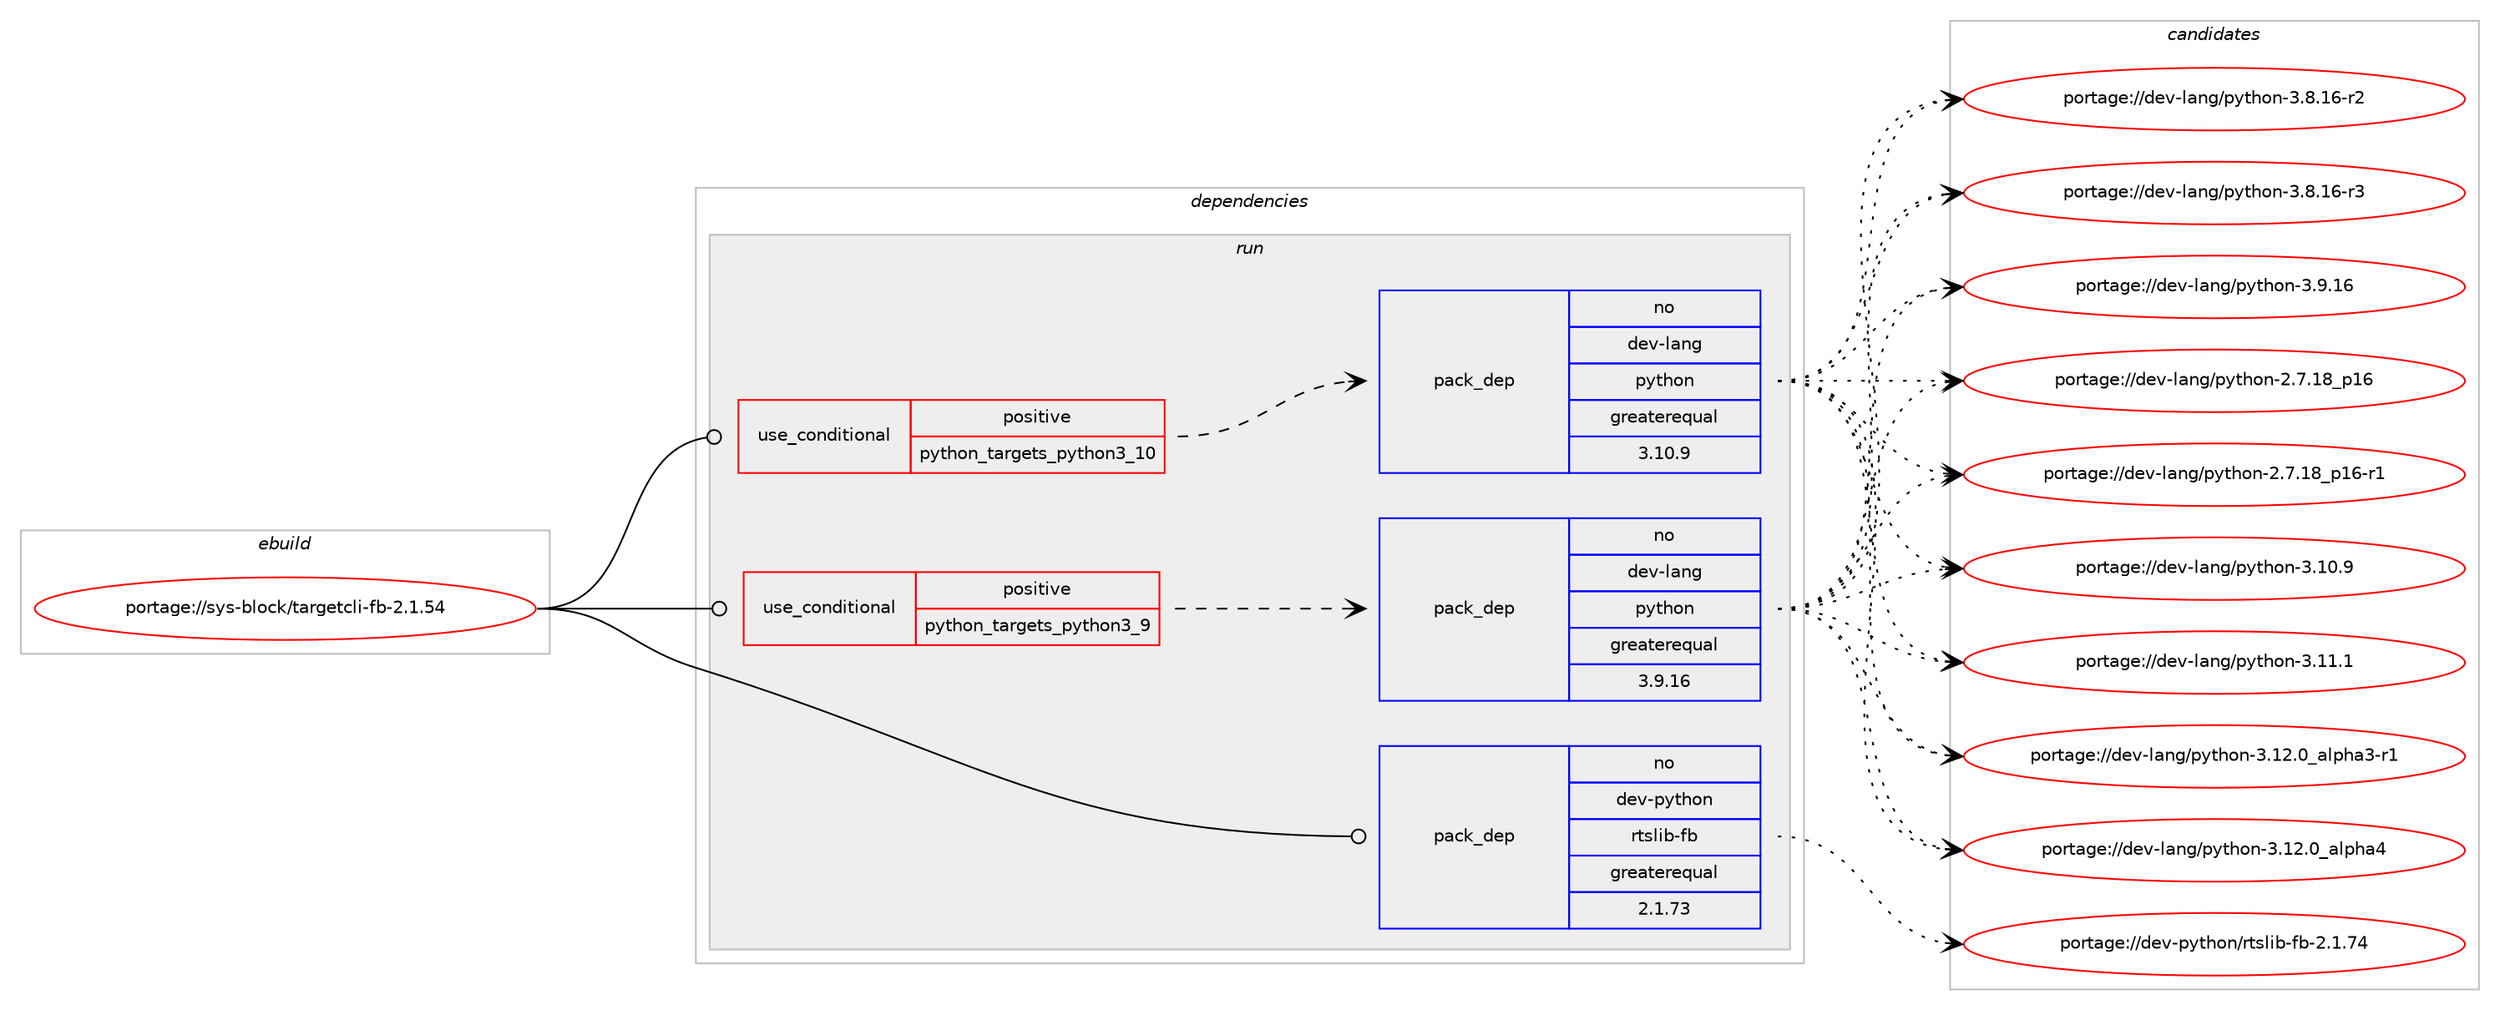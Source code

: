 digraph prolog {

# *************
# Graph options
# *************

newrank=true;
concentrate=true;
compound=true;
graph [rankdir=LR,fontname=Helvetica,fontsize=10,ranksep=1.5];#, ranksep=2.5, nodesep=0.2];
edge  [arrowhead=vee];
node  [fontname=Helvetica,fontsize=10];

# **********
# The ebuild
# **********

subgraph cluster_leftcol {
color=gray;
rank=same;
label=<<i>ebuild</i>>;
id [label="portage://sys-block/targetcli-fb-2.1.54", color=red, width=4, href="../sys-block/targetcli-fb-2.1.54.svg"];
}

# ****************
# The dependencies
# ****************

subgraph cluster_midcol {
color=gray;
label=<<i>dependencies</i>>;
subgraph cluster_compile {
fillcolor="#eeeeee";
style=filled;
label=<<i>compile</i>>;
}
subgraph cluster_compileandrun {
fillcolor="#eeeeee";
style=filled;
label=<<i>compile and run</i>>;
}
subgraph cluster_run {
fillcolor="#eeeeee";
style=filled;
label=<<i>run</i>>;
subgraph cond3819 {
dependency5803 [label=<<TABLE BORDER="0" CELLBORDER="1" CELLSPACING="0" CELLPADDING="4"><TR><TD ROWSPAN="3" CELLPADDING="10">use_conditional</TD></TR><TR><TD>positive</TD></TR><TR><TD>python_targets_python3_10</TD></TR></TABLE>>, shape=none, color=red];
subgraph pack1929 {
dependency5804 [label=<<TABLE BORDER="0" CELLBORDER="1" CELLSPACING="0" CELLPADDING="4" WIDTH="220"><TR><TD ROWSPAN="6" CELLPADDING="30">pack_dep</TD></TR><TR><TD WIDTH="110">no</TD></TR><TR><TD>dev-lang</TD></TR><TR><TD>python</TD></TR><TR><TD>greaterequal</TD></TR><TR><TD>3.10.9</TD></TR></TABLE>>, shape=none, color=blue];
}
dependency5803:e -> dependency5804:w [weight=20,style="dashed",arrowhead="vee"];
}
id:e -> dependency5803:w [weight=20,style="solid",arrowhead="odot"];
subgraph cond3820 {
dependency5805 [label=<<TABLE BORDER="0" CELLBORDER="1" CELLSPACING="0" CELLPADDING="4"><TR><TD ROWSPAN="3" CELLPADDING="10">use_conditional</TD></TR><TR><TD>positive</TD></TR><TR><TD>python_targets_python3_9</TD></TR></TABLE>>, shape=none, color=red];
subgraph pack1930 {
dependency5806 [label=<<TABLE BORDER="0" CELLBORDER="1" CELLSPACING="0" CELLPADDING="4" WIDTH="220"><TR><TD ROWSPAN="6" CELLPADDING="30">pack_dep</TD></TR><TR><TD WIDTH="110">no</TD></TR><TR><TD>dev-lang</TD></TR><TR><TD>python</TD></TR><TR><TD>greaterequal</TD></TR><TR><TD>3.9.16</TD></TR></TABLE>>, shape=none, color=blue];
}
dependency5805:e -> dependency5806:w [weight=20,style="dashed",arrowhead="vee"];
}
id:e -> dependency5805:w [weight=20,style="solid",arrowhead="odot"];
# *** BEGIN UNKNOWN DEPENDENCY TYPE (TODO) ***
# id -> package_dependency(portage://sys-block/targetcli-fb-2.1.54,run,no,dev-python,configshell-fb,none,[,,],[],[use(optenable(python_targets_python3_9),negative),use(optenable(python_targets_python3_10),negative)])
# *** END UNKNOWN DEPENDENCY TYPE (TODO) ***

# *** BEGIN UNKNOWN DEPENDENCY TYPE (TODO) ***
# id -> package_dependency(portage://sys-block/targetcli-fb-2.1.54,run,no,dev-python,pygobject,none,[,,],[slot(3)],[use(optenable(python_targets_python3_9),negative),use(optenable(python_targets_python3_10),negative)])
# *** END UNKNOWN DEPENDENCY TYPE (TODO) ***

subgraph pack1931 {
dependency5807 [label=<<TABLE BORDER="0" CELLBORDER="1" CELLSPACING="0" CELLPADDING="4" WIDTH="220"><TR><TD ROWSPAN="6" CELLPADDING="30">pack_dep</TD></TR><TR><TD WIDTH="110">no</TD></TR><TR><TD>dev-python</TD></TR><TR><TD>rtslib-fb</TD></TR><TR><TD>greaterequal</TD></TR><TR><TD>2.1.73</TD></TR></TABLE>>, shape=none, color=blue];
}
id:e -> dependency5807:w [weight=20,style="solid",arrowhead="odot"];
# *** BEGIN UNKNOWN DEPENDENCY TYPE (TODO) ***
# id -> package_dependency(portage://sys-block/targetcli-fb-2.1.54,run,no,dev-python,six,none,[,,],[],[use(optenable(python_targets_python3_9),negative),use(optenable(python_targets_python3_10),negative)])
# *** END UNKNOWN DEPENDENCY TYPE (TODO) ***

# *** BEGIN UNKNOWN DEPENDENCY TYPE (TODO) ***
# id -> package_dependency(portage://sys-block/targetcli-fb-2.1.54,run,no,sys-apps,dbus,none,[,,],[],[])
# *** END UNKNOWN DEPENDENCY TYPE (TODO) ***

}
}

# **************
# The candidates
# **************

subgraph cluster_choices {
rank=same;
color=gray;
label=<<i>candidates</i>>;

subgraph choice1929 {
color=black;
nodesep=1;
choice10010111845108971101034711212111610411111045504655464956951124954 [label="portage://dev-lang/python-2.7.18_p16", color=red, width=4,href="../dev-lang/python-2.7.18_p16.svg"];
choice100101118451089711010347112121116104111110455046554649569511249544511449 [label="portage://dev-lang/python-2.7.18_p16-r1", color=red, width=4,href="../dev-lang/python-2.7.18_p16-r1.svg"];
choice10010111845108971101034711212111610411111045514649484657 [label="portage://dev-lang/python-3.10.9", color=red, width=4,href="../dev-lang/python-3.10.9.svg"];
choice10010111845108971101034711212111610411111045514649494649 [label="portage://dev-lang/python-3.11.1", color=red, width=4,href="../dev-lang/python-3.11.1.svg"];
choice10010111845108971101034711212111610411111045514649504648959710811210497514511449 [label="portage://dev-lang/python-3.12.0_alpha3-r1", color=red, width=4,href="../dev-lang/python-3.12.0_alpha3-r1.svg"];
choice1001011184510897110103471121211161041111104551464950464895971081121049752 [label="portage://dev-lang/python-3.12.0_alpha4", color=red, width=4,href="../dev-lang/python-3.12.0_alpha4.svg"];
choice100101118451089711010347112121116104111110455146564649544511450 [label="portage://dev-lang/python-3.8.16-r2", color=red, width=4,href="../dev-lang/python-3.8.16-r2.svg"];
choice100101118451089711010347112121116104111110455146564649544511451 [label="portage://dev-lang/python-3.8.16-r3", color=red, width=4,href="../dev-lang/python-3.8.16-r3.svg"];
choice10010111845108971101034711212111610411111045514657464954 [label="portage://dev-lang/python-3.9.16", color=red, width=4,href="../dev-lang/python-3.9.16.svg"];
dependency5804:e -> choice10010111845108971101034711212111610411111045504655464956951124954:w [style=dotted,weight="100"];
dependency5804:e -> choice100101118451089711010347112121116104111110455046554649569511249544511449:w [style=dotted,weight="100"];
dependency5804:e -> choice10010111845108971101034711212111610411111045514649484657:w [style=dotted,weight="100"];
dependency5804:e -> choice10010111845108971101034711212111610411111045514649494649:w [style=dotted,weight="100"];
dependency5804:e -> choice10010111845108971101034711212111610411111045514649504648959710811210497514511449:w [style=dotted,weight="100"];
dependency5804:e -> choice1001011184510897110103471121211161041111104551464950464895971081121049752:w [style=dotted,weight="100"];
dependency5804:e -> choice100101118451089711010347112121116104111110455146564649544511450:w [style=dotted,weight="100"];
dependency5804:e -> choice100101118451089711010347112121116104111110455146564649544511451:w [style=dotted,weight="100"];
dependency5804:e -> choice10010111845108971101034711212111610411111045514657464954:w [style=dotted,weight="100"];
}
subgraph choice1930 {
color=black;
nodesep=1;
choice10010111845108971101034711212111610411111045504655464956951124954 [label="portage://dev-lang/python-2.7.18_p16", color=red, width=4,href="../dev-lang/python-2.7.18_p16.svg"];
choice100101118451089711010347112121116104111110455046554649569511249544511449 [label="portage://dev-lang/python-2.7.18_p16-r1", color=red, width=4,href="../dev-lang/python-2.7.18_p16-r1.svg"];
choice10010111845108971101034711212111610411111045514649484657 [label="portage://dev-lang/python-3.10.9", color=red, width=4,href="../dev-lang/python-3.10.9.svg"];
choice10010111845108971101034711212111610411111045514649494649 [label="portage://dev-lang/python-3.11.1", color=red, width=4,href="../dev-lang/python-3.11.1.svg"];
choice10010111845108971101034711212111610411111045514649504648959710811210497514511449 [label="portage://dev-lang/python-3.12.0_alpha3-r1", color=red, width=4,href="../dev-lang/python-3.12.0_alpha3-r1.svg"];
choice1001011184510897110103471121211161041111104551464950464895971081121049752 [label="portage://dev-lang/python-3.12.0_alpha4", color=red, width=4,href="../dev-lang/python-3.12.0_alpha4.svg"];
choice100101118451089711010347112121116104111110455146564649544511450 [label="portage://dev-lang/python-3.8.16-r2", color=red, width=4,href="../dev-lang/python-3.8.16-r2.svg"];
choice100101118451089711010347112121116104111110455146564649544511451 [label="portage://dev-lang/python-3.8.16-r3", color=red, width=4,href="../dev-lang/python-3.8.16-r3.svg"];
choice10010111845108971101034711212111610411111045514657464954 [label="portage://dev-lang/python-3.9.16", color=red, width=4,href="../dev-lang/python-3.9.16.svg"];
dependency5806:e -> choice10010111845108971101034711212111610411111045504655464956951124954:w [style=dotted,weight="100"];
dependency5806:e -> choice100101118451089711010347112121116104111110455046554649569511249544511449:w [style=dotted,weight="100"];
dependency5806:e -> choice10010111845108971101034711212111610411111045514649484657:w [style=dotted,weight="100"];
dependency5806:e -> choice10010111845108971101034711212111610411111045514649494649:w [style=dotted,weight="100"];
dependency5806:e -> choice10010111845108971101034711212111610411111045514649504648959710811210497514511449:w [style=dotted,weight="100"];
dependency5806:e -> choice1001011184510897110103471121211161041111104551464950464895971081121049752:w [style=dotted,weight="100"];
dependency5806:e -> choice100101118451089711010347112121116104111110455146564649544511450:w [style=dotted,weight="100"];
dependency5806:e -> choice100101118451089711010347112121116104111110455146564649544511451:w [style=dotted,weight="100"];
dependency5806:e -> choice10010111845108971101034711212111610411111045514657464954:w [style=dotted,weight="100"];
}
subgraph choice1931 {
color=black;
nodesep=1;
choice100101118451121211161041111104711411611510810598451029845504649465552 [label="portage://dev-python/rtslib-fb-2.1.74", color=red, width=4,href="../dev-python/rtslib-fb-2.1.74.svg"];
dependency5807:e -> choice100101118451121211161041111104711411611510810598451029845504649465552:w [style=dotted,weight="100"];
}
}

}
